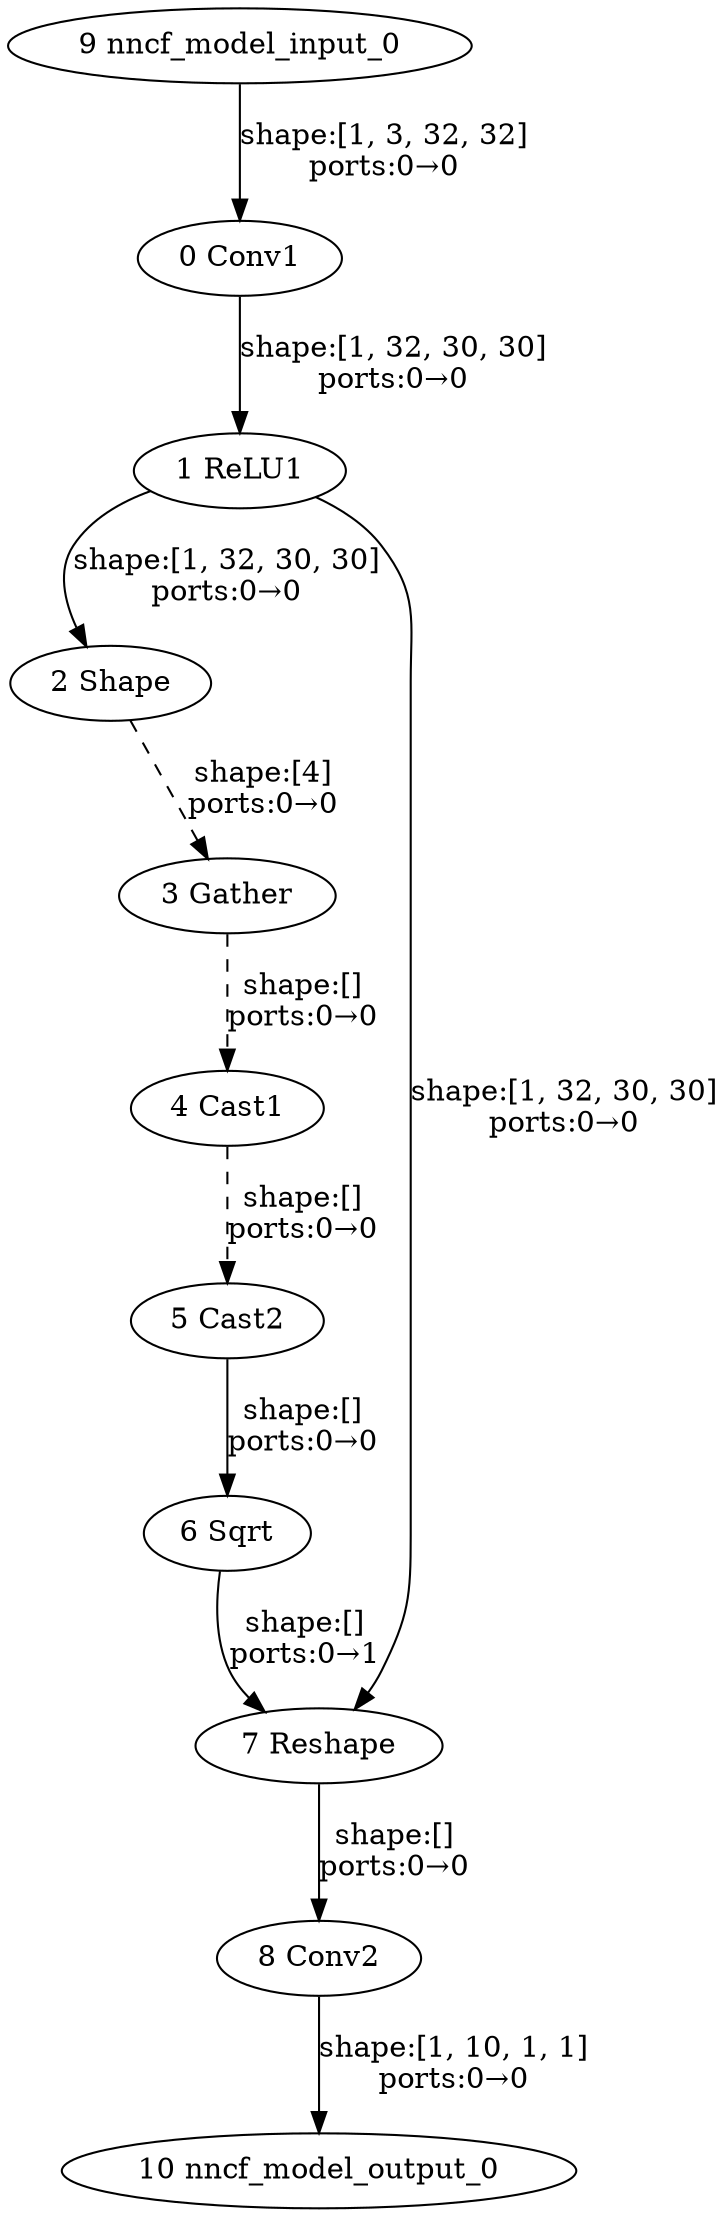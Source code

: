 strict digraph  {
"0 Conv1" [id=0, type=Conv];
"1 ReLU1" [id=1, type=Relu];
"2 Shape" [id=2, type=Shape];
"3 Gather" [id=3, type=Gather];
"4 Cast1" [id=4, type=Cast];
"5 Cast2" [id=5, type=Cast];
"6 Sqrt" [id=6, type=Sqrt];
"7 Reshape" [id=7, type=Reshape];
"8 Conv2" [id=8, type=Conv];
"9 nncf_model_input_0" [id=9, type=nncf_model_input];
"10 nncf_model_output_0" [id=10, type=nncf_model_output];
"0 Conv1" -> "1 ReLU1"  [label="shape:[1, 32, 30, 30]\nports:0→0", style=solid];
"1 ReLU1" -> "2 Shape"  [label="shape:[1, 32, 30, 30]\nports:0→0", style=solid];
"1 ReLU1" -> "7 Reshape"  [label="shape:[1, 32, 30, 30]\nports:0→0", style=solid];
"2 Shape" -> "3 Gather"  [label="shape:[4]\nports:0→0", style=dashed];
"3 Gather" -> "4 Cast1"  [label="shape:[]\nports:0→0", style=dashed];
"4 Cast1" -> "5 Cast2"  [label="shape:[]\nports:0→0", style=dashed];
"5 Cast2" -> "6 Sqrt"  [label="shape:[]\nports:0→0", style=solid];
"6 Sqrt" -> "7 Reshape"  [label="shape:[]\nports:0→1", style=solid];
"7 Reshape" -> "8 Conv2"  [label="shape:[]\nports:0→0", style=solid];
"8 Conv2" -> "10 nncf_model_output_0"  [label="shape:[1, 10, 1, 1]\nports:0→0", style=solid];
"9 nncf_model_input_0" -> "0 Conv1"  [label="shape:[1, 3, 32, 32]\nports:0→0", style=solid];
}
